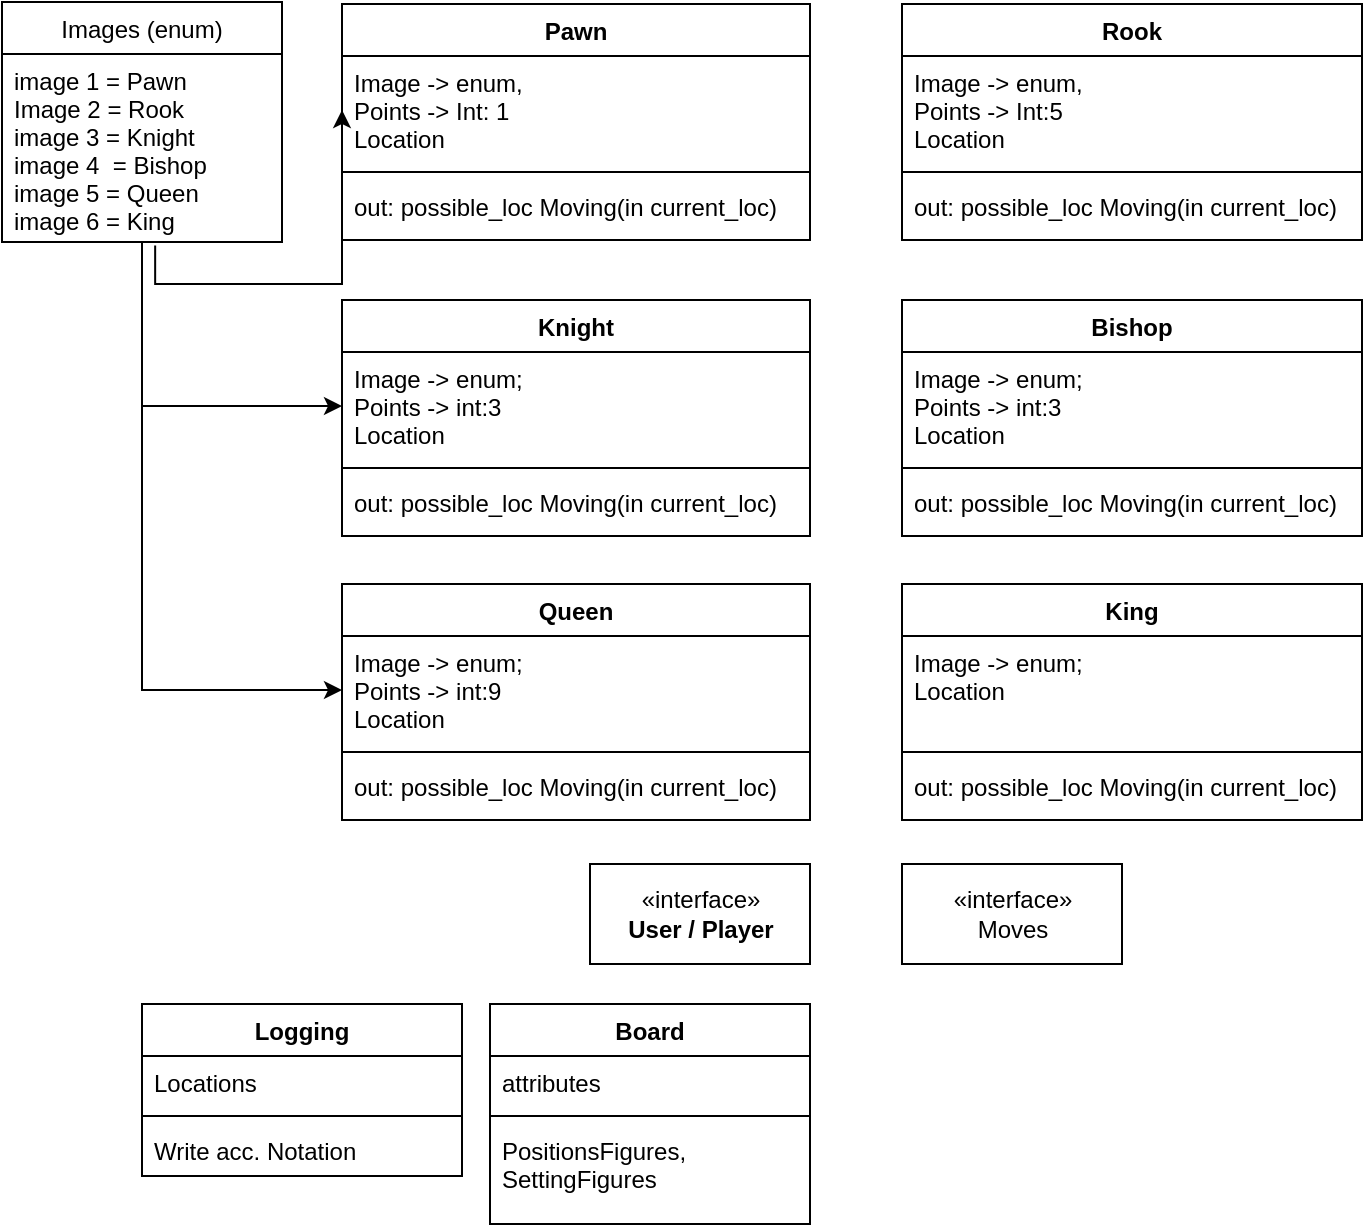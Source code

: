 <mxfile version="20.8.10" type="github">
  <diagram name="Seite-1" id="8dhn65Cj3MbclAA8dtAb">
    <mxGraphModel dx="1669" dy="636" grid="1" gridSize="10" guides="1" tooltips="1" connect="1" arrows="1" fold="1" page="1" pageScale="1" pageWidth="827" pageHeight="1169" math="0" shadow="0">
      <root>
        <mxCell id="0" />
        <mxCell id="1" parent="0" />
        <mxCell id="jfo7WDEXiLr41LFdycN5-2" value="Board" style="swimlane;fontStyle=1;align=center;verticalAlign=top;childLayout=stackLayout;horizontal=1;startSize=26;horizontalStack=0;resizeParent=1;resizeParentMax=0;resizeLast=0;collapsible=1;marginBottom=0;" parent="1" vertex="1">
          <mxGeometry x="254" y="520" width="160" height="110" as="geometry" />
        </mxCell>
        <mxCell id="jfo7WDEXiLr41LFdycN5-3" value="attributes" style="text;strokeColor=none;fillColor=none;align=left;verticalAlign=top;spacingLeft=4;spacingRight=4;overflow=hidden;rotatable=0;points=[[0,0.5],[1,0.5]];portConstraint=eastwest;" parent="jfo7WDEXiLr41LFdycN5-2" vertex="1">
          <mxGeometry y="26" width="160" height="26" as="geometry" />
        </mxCell>
        <mxCell id="jfo7WDEXiLr41LFdycN5-4" value="" style="line;strokeWidth=1;fillColor=none;align=left;verticalAlign=middle;spacingTop=-1;spacingLeft=3;spacingRight=3;rotatable=0;labelPosition=right;points=[];portConstraint=eastwest;strokeColor=inherit;" parent="jfo7WDEXiLr41LFdycN5-2" vertex="1">
          <mxGeometry y="52" width="160" height="8" as="geometry" />
        </mxCell>
        <mxCell id="jfo7WDEXiLr41LFdycN5-5" value="PositionsFigures,&#xa;SettingFigures&#xa;" style="text;strokeColor=none;fillColor=none;align=left;verticalAlign=top;spacingLeft=4;spacingRight=4;overflow=hidden;rotatable=0;points=[[0,0.5],[1,0.5]];portConstraint=eastwest;" parent="jfo7WDEXiLr41LFdycN5-2" vertex="1">
          <mxGeometry y="60" width="160" height="50" as="geometry" />
        </mxCell>
        <mxCell id="jfo7WDEXiLr41LFdycN5-6" value="Pawn" style="swimlane;fontStyle=1;align=center;verticalAlign=top;childLayout=stackLayout;horizontal=1;startSize=26;horizontalStack=0;resizeParent=1;resizeParentMax=0;resizeLast=0;collapsible=1;marginBottom=0;" parent="1" vertex="1">
          <mxGeometry x="180" y="20" width="234" height="118" as="geometry" />
        </mxCell>
        <mxCell id="jfo7WDEXiLr41LFdycN5-7" value="Image -&gt; enum,&#xa;Points -&gt; Int: 1&#xa;Location&#xa;" style="text;strokeColor=none;fillColor=none;align=left;verticalAlign=top;spacingLeft=4;spacingRight=4;overflow=hidden;rotatable=0;points=[[0,0.5],[1,0.5]];portConstraint=eastwest;" parent="jfo7WDEXiLr41LFdycN5-6" vertex="1">
          <mxGeometry y="26" width="234" height="54" as="geometry" />
        </mxCell>
        <mxCell id="jfo7WDEXiLr41LFdycN5-8" value="" style="line;strokeWidth=1;fillColor=none;align=left;verticalAlign=middle;spacingTop=-1;spacingLeft=3;spacingRight=3;rotatable=0;labelPosition=right;points=[];portConstraint=eastwest;strokeColor=inherit;" parent="jfo7WDEXiLr41LFdycN5-6" vertex="1">
          <mxGeometry y="80" width="234" height="8" as="geometry" />
        </mxCell>
        <mxCell id="jfo7WDEXiLr41LFdycN5-9" value="out: possible_loc Moving(in current_loc)" style="text;strokeColor=none;fillColor=none;align=left;verticalAlign=top;spacingLeft=4;spacingRight=4;overflow=hidden;rotatable=0;points=[[0,0.5],[1,0.5]];portConstraint=eastwest;" parent="jfo7WDEXiLr41LFdycN5-6" vertex="1">
          <mxGeometry y="88" width="234" height="30" as="geometry" />
        </mxCell>
        <mxCell id="jfo7WDEXiLr41LFdycN5-11" value="Rook" style="swimlane;fontStyle=1;align=center;verticalAlign=top;childLayout=stackLayout;horizontal=1;startSize=26;horizontalStack=0;resizeParent=1;resizeParentMax=0;resizeLast=0;collapsible=1;marginBottom=0;" parent="1" vertex="1">
          <mxGeometry x="460" y="20" width="230" height="118" as="geometry" />
        </mxCell>
        <mxCell id="jfo7WDEXiLr41LFdycN5-12" value="Image -&gt; enum,&#xa;Points -&gt; Int:5&#xa;Location&#xa;" style="text;strokeColor=none;fillColor=none;align=left;verticalAlign=top;spacingLeft=4;spacingRight=4;overflow=hidden;rotatable=0;points=[[0,0.5],[1,0.5]];portConstraint=eastwest;" parent="jfo7WDEXiLr41LFdycN5-11" vertex="1">
          <mxGeometry y="26" width="230" height="54" as="geometry" />
        </mxCell>
        <mxCell id="jfo7WDEXiLr41LFdycN5-13" value="" style="line;strokeWidth=1;fillColor=none;align=left;verticalAlign=middle;spacingTop=-1;spacingLeft=3;spacingRight=3;rotatable=0;labelPosition=right;points=[];portConstraint=eastwest;strokeColor=inherit;" parent="jfo7WDEXiLr41LFdycN5-11" vertex="1">
          <mxGeometry y="80" width="230" height="8" as="geometry" />
        </mxCell>
        <mxCell id="jfo7WDEXiLr41LFdycN5-14" value="out: possible_loc Moving(in current_loc)&#xa;" style="text;strokeColor=none;fillColor=none;align=left;verticalAlign=top;spacingLeft=4;spacingRight=4;overflow=hidden;rotatable=0;points=[[0,0.5],[1,0.5]];portConstraint=eastwest;" parent="jfo7WDEXiLr41LFdycN5-11" vertex="1">
          <mxGeometry y="88" width="230" height="30" as="geometry" />
        </mxCell>
        <mxCell id="jfo7WDEXiLr41LFdycN5-15" value="Knight" style="swimlane;fontStyle=1;align=center;verticalAlign=top;childLayout=stackLayout;horizontal=1;startSize=26;horizontalStack=0;resizeParent=1;resizeParentMax=0;resizeLast=0;collapsible=1;marginBottom=0;" parent="1" vertex="1">
          <mxGeometry x="180" y="168" width="234" height="118" as="geometry" />
        </mxCell>
        <mxCell id="jfo7WDEXiLr41LFdycN5-16" value="Image -&gt; enum;&#xa;Points -&gt; int:3&#xa;Location&#xa;" style="text;strokeColor=none;fillColor=none;align=left;verticalAlign=top;spacingLeft=4;spacingRight=4;overflow=hidden;rotatable=0;points=[[0,0.5],[1,0.5]];portConstraint=eastwest;" parent="jfo7WDEXiLr41LFdycN5-15" vertex="1">
          <mxGeometry y="26" width="234" height="54" as="geometry" />
        </mxCell>
        <mxCell id="jfo7WDEXiLr41LFdycN5-17" value="" style="line;strokeWidth=1;fillColor=none;align=left;verticalAlign=middle;spacingTop=-1;spacingLeft=3;spacingRight=3;rotatable=0;labelPosition=right;points=[];portConstraint=eastwest;strokeColor=inherit;" parent="jfo7WDEXiLr41LFdycN5-15" vertex="1">
          <mxGeometry y="80" width="234" height="8" as="geometry" />
        </mxCell>
        <mxCell id="jfo7WDEXiLr41LFdycN5-18" value="out: possible_loc Moving(in current_loc)&#xa;" style="text;strokeColor=none;fillColor=none;align=left;verticalAlign=top;spacingLeft=4;spacingRight=4;overflow=hidden;rotatable=0;points=[[0,0.5],[1,0.5]];portConstraint=eastwest;" parent="jfo7WDEXiLr41LFdycN5-15" vertex="1">
          <mxGeometry y="88" width="234" height="30" as="geometry" />
        </mxCell>
        <mxCell id="jfo7WDEXiLr41LFdycN5-19" value="Queen" style="swimlane;fontStyle=1;align=center;verticalAlign=top;childLayout=stackLayout;horizontal=1;startSize=26;horizontalStack=0;resizeParent=1;resizeParentMax=0;resizeLast=0;collapsible=1;marginBottom=0;" parent="1" vertex="1">
          <mxGeometry x="180" y="310" width="234" height="118" as="geometry" />
        </mxCell>
        <mxCell id="jfo7WDEXiLr41LFdycN5-20" value="Image -&gt; enum;&#xa;Points -&gt; int:9&#xa;Location&#xa;" style="text;strokeColor=none;fillColor=none;align=left;verticalAlign=top;spacingLeft=4;spacingRight=4;overflow=hidden;rotatable=0;points=[[0,0.5],[1,0.5]];portConstraint=eastwest;" parent="jfo7WDEXiLr41LFdycN5-19" vertex="1">
          <mxGeometry y="26" width="234" height="54" as="geometry" />
        </mxCell>
        <mxCell id="jfo7WDEXiLr41LFdycN5-21" value="" style="line;strokeWidth=1;fillColor=none;align=left;verticalAlign=middle;spacingTop=-1;spacingLeft=3;spacingRight=3;rotatable=0;labelPosition=right;points=[];portConstraint=eastwest;strokeColor=inherit;" parent="jfo7WDEXiLr41LFdycN5-19" vertex="1">
          <mxGeometry y="80" width="234" height="8" as="geometry" />
        </mxCell>
        <mxCell id="jfo7WDEXiLr41LFdycN5-22" value="out: possible_loc Moving(in current_loc)" style="text;strokeColor=none;fillColor=none;align=left;verticalAlign=top;spacingLeft=4;spacingRight=4;overflow=hidden;rotatable=0;points=[[0,0.5],[1,0.5]];portConstraint=eastwest;" parent="jfo7WDEXiLr41LFdycN5-19" vertex="1">
          <mxGeometry y="88" width="234" height="30" as="geometry" />
        </mxCell>
        <mxCell id="jfo7WDEXiLr41LFdycN5-23" value="King" style="swimlane;fontStyle=1;align=center;verticalAlign=top;childLayout=stackLayout;horizontal=1;startSize=26;horizontalStack=0;resizeParent=1;resizeParentMax=0;resizeLast=0;collapsible=1;marginBottom=0;" parent="1" vertex="1">
          <mxGeometry x="460" y="310" width="230" height="118" as="geometry" />
        </mxCell>
        <mxCell id="jfo7WDEXiLr41LFdycN5-24" value="Image -&gt; enum;&#xa;Location&#xa;" style="text;strokeColor=none;fillColor=none;align=left;verticalAlign=top;spacingLeft=4;spacingRight=4;overflow=hidden;rotatable=0;points=[[0,0.5],[1,0.5]];portConstraint=eastwest;" parent="jfo7WDEXiLr41LFdycN5-23" vertex="1">
          <mxGeometry y="26" width="230" height="54" as="geometry" />
        </mxCell>
        <mxCell id="jfo7WDEXiLr41LFdycN5-25" value="" style="line;strokeWidth=1;fillColor=none;align=left;verticalAlign=middle;spacingTop=-1;spacingLeft=3;spacingRight=3;rotatable=0;labelPosition=right;points=[];portConstraint=eastwest;strokeColor=inherit;" parent="jfo7WDEXiLr41LFdycN5-23" vertex="1">
          <mxGeometry y="80" width="230" height="8" as="geometry" />
        </mxCell>
        <mxCell id="jfo7WDEXiLr41LFdycN5-26" value="out: possible_loc Moving(in current_loc)" style="text;strokeColor=none;fillColor=none;align=left;verticalAlign=top;spacingLeft=4;spacingRight=4;overflow=hidden;rotatable=0;points=[[0,0.5],[1,0.5]];portConstraint=eastwest;" parent="jfo7WDEXiLr41LFdycN5-23" vertex="1">
          <mxGeometry y="88" width="230" height="30" as="geometry" />
        </mxCell>
        <mxCell id="jfo7WDEXiLr41LFdycN5-27" value="Bishop" style="swimlane;fontStyle=1;align=center;verticalAlign=top;childLayout=stackLayout;horizontal=1;startSize=26;horizontalStack=0;resizeParent=1;resizeParentMax=0;resizeLast=0;collapsible=1;marginBottom=0;" parent="1" vertex="1">
          <mxGeometry x="460" y="168" width="230" height="118" as="geometry" />
        </mxCell>
        <mxCell id="jfo7WDEXiLr41LFdycN5-28" value="Image -&gt; enum;&#xa;Points -&gt; int:3&#xa;Location&#xa;" style="text;strokeColor=none;fillColor=none;align=left;verticalAlign=top;spacingLeft=4;spacingRight=4;overflow=hidden;rotatable=0;points=[[0,0.5],[1,0.5]];portConstraint=eastwest;" parent="jfo7WDEXiLr41LFdycN5-27" vertex="1">
          <mxGeometry y="26" width="230" height="54" as="geometry" />
        </mxCell>
        <mxCell id="jfo7WDEXiLr41LFdycN5-29" value="" style="line;strokeWidth=1;fillColor=none;align=left;verticalAlign=middle;spacingTop=-1;spacingLeft=3;spacingRight=3;rotatable=0;labelPosition=right;points=[];portConstraint=eastwest;strokeColor=inherit;" parent="jfo7WDEXiLr41LFdycN5-27" vertex="1">
          <mxGeometry y="80" width="230" height="8" as="geometry" />
        </mxCell>
        <mxCell id="jfo7WDEXiLr41LFdycN5-30" value="out: possible_loc Moving(in current_loc)" style="text;strokeColor=none;fillColor=none;align=left;verticalAlign=top;spacingLeft=4;spacingRight=4;overflow=hidden;rotatable=0;points=[[0,0.5],[1,0.5]];portConstraint=eastwest;" parent="jfo7WDEXiLr41LFdycN5-27" vertex="1">
          <mxGeometry y="88" width="230" height="30" as="geometry" />
        </mxCell>
        <mxCell id="UWiHKQXZse0oqmmE9vVX-2" style="edgeStyle=elbowEdgeStyle;rounded=0;orthogonalLoop=1;jettySize=auto;html=1;exitX=0.5;exitY=1;exitDx=0;exitDy=0;entryX=0;entryY=0.5;entryDx=0;entryDy=0;" edge="1" parent="1" source="jfo7WDEXiLr41LFdycN5-32" target="jfo7WDEXiLr41LFdycN5-20">
          <mxGeometry relative="1" as="geometry">
            <Array as="points">
              <mxPoint x="80" y="250" />
            </Array>
          </mxGeometry>
        </mxCell>
        <mxCell id="UWiHKQXZse0oqmmE9vVX-3" style="edgeStyle=elbowEdgeStyle;rounded=0;orthogonalLoop=1;jettySize=auto;html=1;entryX=0;entryY=0.5;entryDx=0;entryDy=0;" edge="1" parent="1" source="jfo7WDEXiLr41LFdycN5-32" target="jfo7WDEXiLr41LFdycN5-16">
          <mxGeometry relative="1" as="geometry">
            <Array as="points">
              <mxPoint x="80" y="230" />
            </Array>
          </mxGeometry>
        </mxCell>
        <mxCell id="jfo7WDEXiLr41LFdycN5-32" value="Images (enum)" style="swimlane;fontStyle=0;childLayout=stackLayout;horizontal=1;startSize=26;fillColor=none;horizontalStack=0;resizeParent=1;resizeParentMax=0;resizeLast=0;collapsible=1;marginBottom=0;" parent="1" vertex="1">
          <mxGeometry x="10" y="19" width="140" height="120" as="geometry" />
        </mxCell>
        <mxCell id="jfo7WDEXiLr41LFdycN5-33" value="image 1 = Pawn&#xa;Image 2 = Rook&#xa;image 3 = Knight&#xa;image 4  = Bishop&#xa;image 5 = Queen&#xa;image 6 = King" style="text;strokeColor=none;fillColor=none;align=left;verticalAlign=top;spacingLeft=4;spacingRight=4;overflow=hidden;rotatable=0;points=[[0,0.5],[1,0.5]];portConstraint=eastwest;" parent="jfo7WDEXiLr41LFdycN5-32" vertex="1">
          <mxGeometry y="26" width="140" height="94" as="geometry" />
        </mxCell>
        <mxCell id="jfo7WDEXiLr41LFdycN5-39" value="&lt;div&gt;«interface»&lt;/div&gt;Moves" style="html=1;" parent="1" vertex="1">
          <mxGeometry x="460" y="450" width="110" height="50" as="geometry" />
        </mxCell>
        <mxCell id="jfo7WDEXiLr41LFdycN5-40" value="&lt;div&gt;«interface»&lt;/div&gt;&lt;div&gt;&lt;b&gt;User / Player&lt;/b&gt;&lt;/div&gt;" style="html=1;" parent="1" vertex="1">
          <mxGeometry x="304" y="450" width="110" height="50" as="geometry" />
        </mxCell>
        <mxCell id="jfo7WDEXiLr41LFdycN5-41" value="Logging" style="swimlane;fontStyle=1;align=center;verticalAlign=top;childLayout=stackLayout;horizontal=1;startSize=26;horizontalStack=0;resizeParent=1;resizeParentMax=0;resizeLast=0;collapsible=1;marginBottom=0;" parent="1" vertex="1">
          <mxGeometry x="80" y="520" width="160" height="86" as="geometry" />
        </mxCell>
        <mxCell id="jfo7WDEXiLr41LFdycN5-42" value="Locations" style="text;strokeColor=none;fillColor=none;align=left;verticalAlign=top;spacingLeft=4;spacingRight=4;overflow=hidden;rotatable=0;points=[[0,0.5],[1,0.5]];portConstraint=eastwest;" parent="jfo7WDEXiLr41LFdycN5-41" vertex="1">
          <mxGeometry y="26" width="160" height="26" as="geometry" />
        </mxCell>
        <mxCell id="jfo7WDEXiLr41LFdycN5-43" value="" style="line;strokeWidth=1;fillColor=none;align=left;verticalAlign=middle;spacingTop=-1;spacingLeft=3;spacingRight=3;rotatable=0;labelPosition=right;points=[];portConstraint=eastwest;strokeColor=inherit;" parent="jfo7WDEXiLr41LFdycN5-41" vertex="1">
          <mxGeometry y="52" width="160" height="8" as="geometry" />
        </mxCell>
        <mxCell id="jfo7WDEXiLr41LFdycN5-44" value="Write acc. Notation" style="text;strokeColor=none;fillColor=none;align=left;verticalAlign=top;spacingLeft=4;spacingRight=4;overflow=hidden;rotatable=0;points=[[0,0.5],[1,0.5]];portConstraint=eastwest;" parent="jfo7WDEXiLr41LFdycN5-41" vertex="1">
          <mxGeometry y="60" width="160" height="26" as="geometry" />
        </mxCell>
        <mxCell id="UWiHKQXZse0oqmmE9vVX-4" style="edgeStyle=elbowEdgeStyle;rounded=0;orthogonalLoop=1;jettySize=auto;html=1;exitX=0.547;exitY=1.018;exitDx=0;exitDy=0;entryX=0;entryY=0.5;entryDx=0;entryDy=0;exitPerimeter=0;" edge="1" parent="1" source="jfo7WDEXiLr41LFdycN5-33" target="jfo7WDEXiLr41LFdycN5-7">
          <mxGeometry relative="1" as="geometry">
            <Array as="points">
              <mxPoint x="80" y="160" />
              <mxPoint x="80" y="190" />
            </Array>
          </mxGeometry>
        </mxCell>
      </root>
    </mxGraphModel>
  </diagram>
</mxfile>
